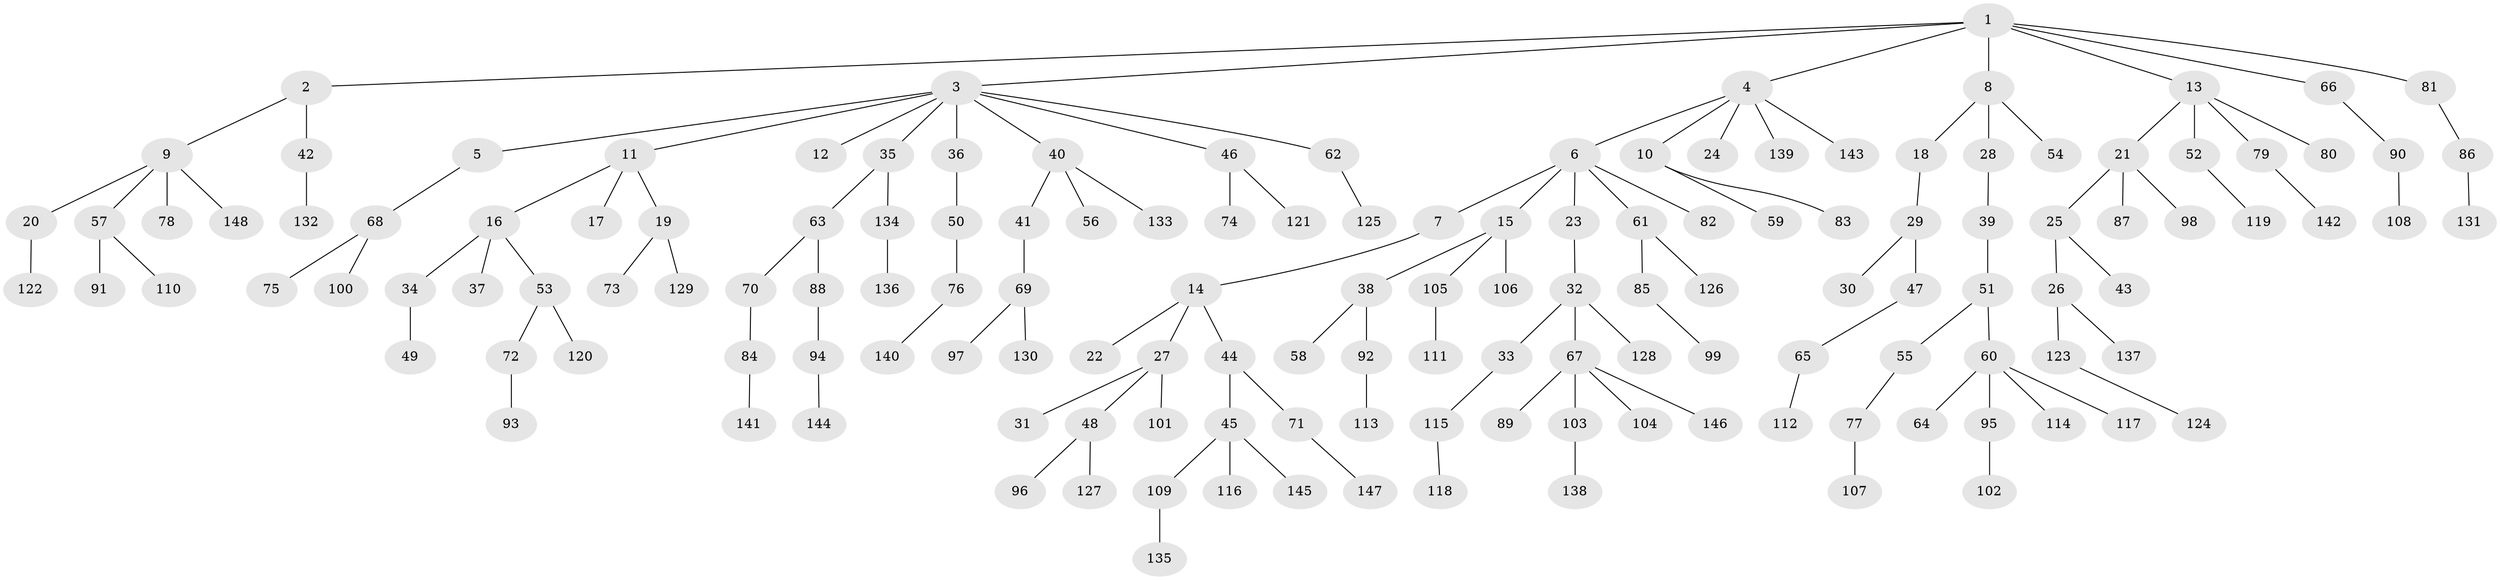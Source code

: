 // Generated by graph-tools (version 1.1) at 2025/26/03/09/25 03:26:33]
// undirected, 148 vertices, 147 edges
graph export_dot {
graph [start="1"]
  node [color=gray90,style=filled];
  1;
  2;
  3;
  4;
  5;
  6;
  7;
  8;
  9;
  10;
  11;
  12;
  13;
  14;
  15;
  16;
  17;
  18;
  19;
  20;
  21;
  22;
  23;
  24;
  25;
  26;
  27;
  28;
  29;
  30;
  31;
  32;
  33;
  34;
  35;
  36;
  37;
  38;
  39;
  40;
  41;
  42;
  43;
  44;
  45;
  46;
  47;
  48;
  49;
  50;
  51;
  52;
  53;
  54;
  55;
  56;
  57;
  58;
  59;
  60;
  61;
  62;
  63;
  64;
  65;
  66;
  67;
  68;
  69;
  70;
  71;
  72;
  73;
  74;
  75;
  76;
  77;
  78;
  79;
  80;
  81;
  82;
  83;
  84;
  85;
  86;
  87;
  88;
  89;
  90;
  91;
  92;
  93;
  94;
  95;
  96;
  97;
  98;
  99;
  100;
  101;
  102;
  103;
  104;
  105;
  106;
  107;
  108;
  109;
  110;
  111;
  112;
  113;
  114;
  115;
  116;
  117;
  118;
  119;
  120;
  121;
  122;
  123;
  124;
  125;
  126;
  127;
  128;
  129;
  130;
  131;
  132;
  133;
  134;
  135;
  136;
  137;
  138;
  139;
  140;
  141;
  142;
  143;
  144;
  145;
  146;
  147;
  148;
  1 -- 2;
  1 -- 3;
  1 -- 4;
  1 -- 8;
  1 -- 13;
  1 -- 66;
  1 -- 81;
  2 -- 9;
  2 -- 42;
  3 -- 5;
  3 -- 11;
  3 -- 12;
  3 -- 35;
  3 -- 36;
  3 -- 40;
  3 -- 46;
  3 -- 62;
  4 -- 6;
  4 -- 10;
  4 -- 24;
  4 -- 139;
  4 -- 143;
  5 -- 68;
  6 -- 7;
  6 -- 15;
  6 -- 23;
  6 -- 61;
  6 -- 82;
  7 -- 14;
  8 -- 18;
  8 -- 28;
  8 -- 54;
  9 -- 20;
  9 -- 57;
  9 -- 78;
  9 -- 148;
  10 -- 59;
  10 -- 83;
  11 -- 16;
  11 -- 17;
  11 -- 19;
  13 -- 21;
  13 -- 52;
  13 -- 79;
  13 -- 80;
  14 -- 22;
  14 -- 27;
  14 -- 44;
  15 -- 38;
  15 -- 105;
  15 -- 106;
  16 -- 34;
  16 -- 37;
  16 -- 53;
  18 -- 29;
  19 -- 73;
  19 -- 129;
  20 -- 122;
  21 -- 25;
  21 -- 87;
  21 -- 98;
  23 -- 32;
  25 -- 26;
  25 -- 43;
  26 -- 123;
  26 -- 137;
  27 -- 31;
  27 -- 48;
  27 -- 101;
  28 -- 39;
  29 -- 30;
  29 -- 47;
  32 -- 33;
  32 -- 67;
  32 -- 128;
  33 -- 115;
  34 -- 49;
  35 -- 63;
  35 -- 134;
  36 -- 50;
  38 -- 58;
  38 -- 92;
  39 -- 51;
  40 -- 41;
  40 -- 56;
  40 -- 133;
  41 -- 69;
  42 -- 132;
  44 -- 45;
  44 -- 71;
  45 -- 109;
  45 -- 116;
  45 -- 145;
  46 -- 74;
  46 -- 121;
  47 -- 65;
  48 -- 96;
  48 -- 127;
  50 -- 76;
  51 -- 55;
  51 -- 60;
  52 -- 119;
  53 -- 72;
  53 -- 120;
  55 -- 77;
  57 -- 91;
  57 -- 110;
  60 -- 64;
  60 -- 95;
  60 -- 114;
  60 -- 117;
  61 -- 85;
  61 -- 126;
  62 -- 125;
  63 -- 70;
  63 -- 88;
  65 -- 112;
  66 -- 90;
  67 -- 89;
  67 -- 103;
  67 -- 104;
  67 -- 146;
  68 -- 75;
  68 -- 100;
  69 -- 97;
  69 -- 130;
  70 -- 84;
  71 -- 147;
  72 -- 93;
  76 -- 140;
  77 -- 107;
  79 -- 142;
  81 -- 86;
  84 -- 141;
  85 -- 99;
  86 -- 131;
  88 -- 94;
  90 -- 108;
  92 -- 113;
  94 -- 144;
  95 -- 102;
  103 -- 138;
  105 -- 111;
  109 -- 135;
  115 -- 118;
  123 -- 124;
  134 -- 136;
}
